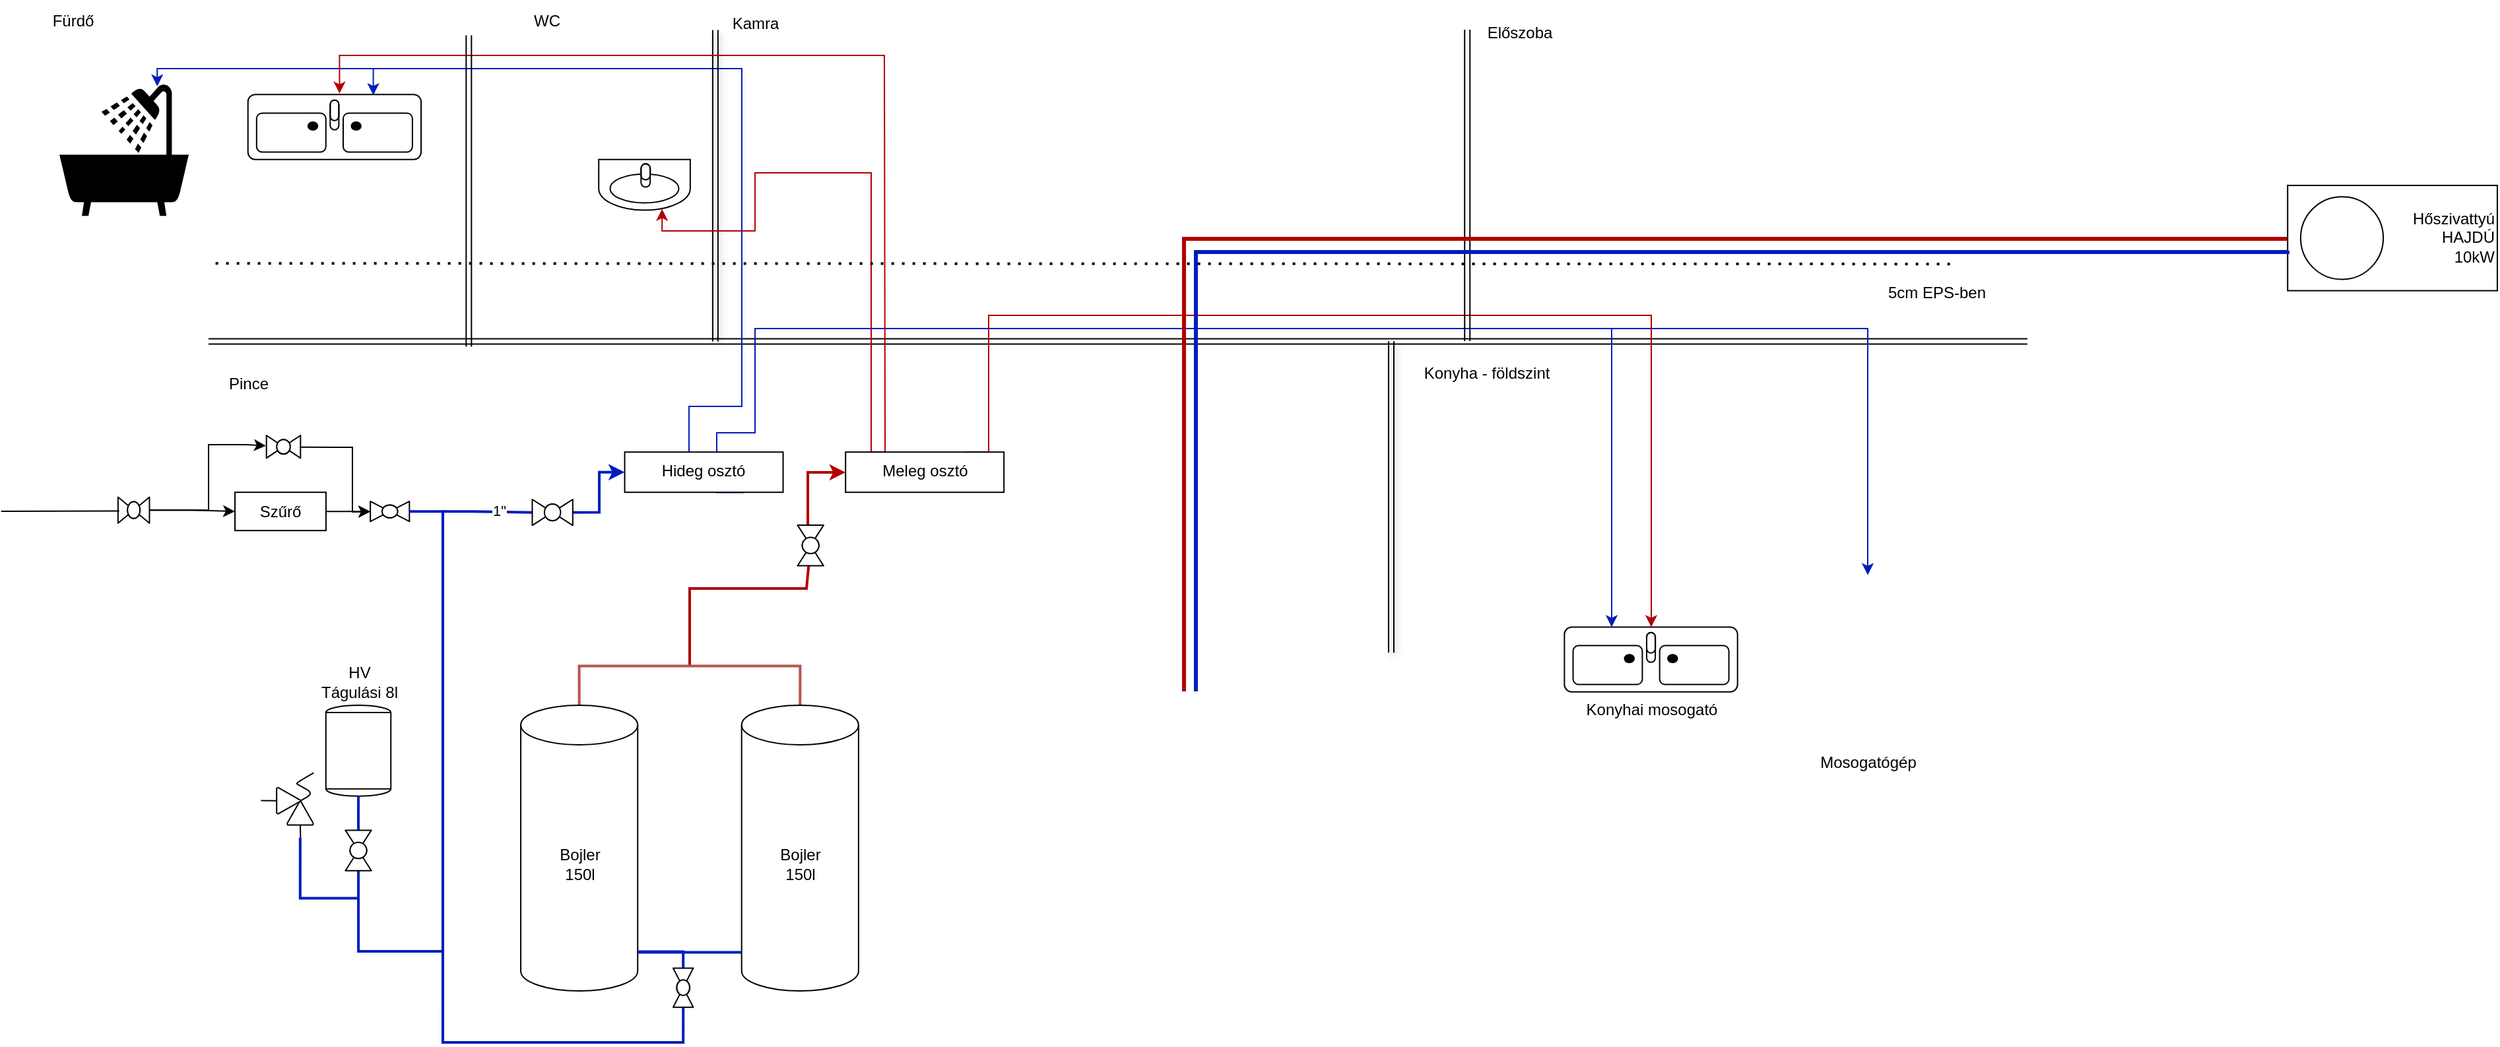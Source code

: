 <mxfile version="21.4.0" type="github">
  <diagram name="1 oldal" id="jvNphXMIYPQxpUtvR7uq">
    <mxGraphModel dx="735" dy="451" grid="1" gridSize="9.842" guides="1" tooltips="1" connect="1" arrows="1" fold="1" page="1" pageScale="1" pageWidth="1654" pageHeight="1169" math="0" shadow="0">
      <root>
        <mxCell id="0" />
        <mxCell id="1" parent="0" />
        <mxCell id="dYHvJgpNGXKCkweWiK8t-9" value="" style="edgeStyle=orthogonalEdgeStyle;rounded=0;orthogonalLoop=1;jettySize=auto;html=1;" parent="1" source="dYHvJgpNGXKCkweWiK8t-1" target="dYHvJgpNGXKCkweWiK8t-8" edge="1">
          <mxGeometry relative="1" as="geometry" />
        </mxCell>
        <mxCell id="dYHvJgpNGXKCkweWiK8t-14" value="" style="edgeStyle=orthogonalEdgeStyle;rounded=0;orthogonalLoop=1;jettySize=auto;html=1;entryX=-0.016;entryY=0.457;entryDx=0;entryDy=0;entryPerimeter=0;" parent="1" source="dYHvJgpNGXKCkweWiK8t-1" target="dYHvJgpNGXKCkweWiK8t-12" edge="1">
          <mxGeometry relative="1" as="geometry">
            <mxPoint x="95.53" y="568.15" as="targetPoint" />
            <Array as="points">
              <mxPoint x="167" y="650" />
              <mxPoint x="167" y="600" />
              <mxPoint x="196" y="600" />
            </Array>
          </mxGeometry>
        </mxCell>
        <mxCell id="dYHvJgpNGXKCkweWiK8t-1" value="" style="verticalLabelPosition=bottom;align=center;html=1;verticalAlign=top;pointerEvents=1;dashed=0;shape=mxgraph.pid2valves.valve;valveType=ball" parent="1" vertex="1">
          <mxGeometry x="98.43" y="639.76" width="23.8" height="19.69" as="geometry" />
        </mxCell>
        <mxCell id="dYHvJgpNGXKCkweWiK8t-7" value="" style="endArrow=none;html=1;rounded=0;entryX=0.039;entryY=0.532;entryDx=0;entryDy=0;entryPerimeter=0;" parent="1" edge="1" target="dYHvJgpNGXKCkweWiK8t-1">
          <mxGeometry width="50" height="50" relative="1" as="geometry">
            <mxPoint x="9.84" y="650.45" as="sourcePoint" />
            <mxPoint x="68.84" y="650.45" as="targetPoint" />
          </mxGeometry>
        </mxCell>
        <mxCell id="dYHvJgpNGXKCkweWiK8t-11" value="" style="edgeStyle=orthogonalEdgeStyle;rounded=0;orthogonalLoop=1;jettySize=auto;html=1;" parent="1" source="dYHvJgpNGXKCkweWiK8t-8" target="dYHvJgpNGXKCkweWiK8t-10" edge="1">
          <mxGeometry relative="1" as="geometry" />
        </mxCell>
        <mxCell id="dYHvJgpNGXKCkweWiK8t-8" value="Szűrő" style="rounded=0;whiteSpace=wrap;html=1;" parent="1" vertex="1">
          <mxGeometry x="187.01" y="636.09" width="68.96" height="29.01" as="geometry" />
        </mxCell>
        <mxCell id="dYHvJgpNGXKCkweWiK8t-25" value="" style="edgeStyle=orthogonalEdgeStyle;rounded=0;orthogonalLoop=1;jettySize=auto;html=1;entryX=0;entryY=0.5;entryDx=0;entryDy=0;strokeWidth=2;fillColor=#0050ef;strokeColor=#001DBC;exitX=0.007;exitY=0.499;exitDx=0;exitDy=0;exitPerimeter=0;" parent="1" source="dYHvJgpNGXKCkweWiK8t-117" target="dYHvJgpNGXKCkweWiK8t-24" edge="1">
          <mxGeometry relative="1" as="geometry">
            <Array as="points">
              <mxPoint x="463" y="651" />
              <mxPoint x="463" y="621" />
            </Array>
          </mxGeometry>
        </mxCell>
        <mxCell id="dYHvJgpNGXKCkweWiK8t-10" value="" style="verticalLabelPosition=bottom;align=center;html=1;verticalAlign=top;pointerEvents=1;dashed=0;shape=mxgraph.pid2valves.valve;valveType=ball" parent="1" vertex="1">
          <mxGeometry x="289.58" y="642.98" width="29.59" height="15.23" as="geometry" />
        </mxCell>
        <mxCell id="dYHvJgpNGXKCkweWiK8t-12" value="" style="verticalLabelPosition=bottom;align=center;html=1;verticalAlign=top;pointerEvents=1;dashed=0;shape=mxgraph.pid2valves.valve;valveType=ball" parent="1" vertex="1">
          <mxGeometry x="210.85" y="593" width="25.81" height="17.2" as="geometry" />
        </mxCell>
        <mxCell id="dYHvJgpNGXKCkweWiK8t-17" value="" style="endArrow=classic;html=1;rounded=0;exitX=0.977;exitY=0.518;exitDx=0;exitDy=0;exitPerimeter=0;entryX=0.002;entryY=0.515;entryDx=0;entryDy=0;entryPerimeter=0;" parent="1" source="dYHvJgpNGXKCkweWiK8t-12" target="dYHvJgpNGXKCkweWiK8t-10" edge="1">
          <mxGeometry width="50" height="50" relative="1" as="geometry">
            <mxPoint x="304.57" y="664.46" as="sourcePoint" />
            <mxPoint x="354.57" y="614.46" as="targetPoint" />
            <Array as="points">
              <mxPoint x="276" y="602" />
              <mxPoint x="276" y="651" />
            </Array>
          </mxGeometry>
        </mxCell>
        <mxCell id="dYHvJgpNGXKCkweWiK8t-23" value="" style="shape=link;html=1;rounded=0;" parent="1" edge="1">
          <mxGeometry width="100" relative="1" as="geometry">
            <mxPoint x="166.95" y="521.73" as="sourcePoint" />
            <mxPoint x="1544.95" y="521.73" as="targetPoint" />
          </mxGeometry>
        </mxCell>
        <mxCell id="dYHvJgpNGXKCkweWiK8t-79" style="edgeStyle=orthogonalEdgeStyle;rounded=0;orthogonalLoop=1;jettySize=auto;html=1;exitX=0.25;exitY=0;exitDx=0;exitDy=0;entryX=0.724;entryY=0.009;entryDx=0;entryDy=0;entryPerimeter=0;fillColor=#0050ef;strokeColor=#001DBC;" parent="1" source="dYHvJgpNGXKCkweWiK8t-24" target="dYHvJgpNGXKCkweWiK8t-71" edge="1">
          <mxGeometry relative="1" as="geometry">
            <Array as="points">
              <mxPoint x="531" y="636" />
              <mxPoint x="531" y="571" />
              <mxPoint x="571" y="571" />
              <mxPoint x="571" y="315" />
              <mxPoint x="292" y="315" />
            </Array>
          </mxGeometry>
        </mxCell>
        <mxCell id="dYHvJgpNGXKCkweWiK8t-80" style="edgeStyle=orthogonalEdgeStyle;rounded=0;orthogonalLoop=1;jettySize=auto;html=1;exitX=0.25;exitY=0;exitDx=0;exitDy=0;entryX=0.756;entryY=0.019;entryDx=0;entryDy=0;entryPerimeter=0;fillColor=#0050ef;strokeColor=#001DBC;" parent="1" source="dYHvJgpNGXKCkweWiK8t-24" target="dYHvJgpNGXKCkweWiK8t-70" edge="1">
          <mxGeometry relative="1" as="geometry">
            <Array as="points">
              <mxPoint x="531" y="636" />
              <mxPoint x="531" y="571" />
              <mxPoint x="571" y="571" />
              <mxPoint x="571" y="315" />
              <mxPoint x="128" y="315" />
            </Array>
          </mxGeometry>
        </mxCell>
        <mxCell id="dYHvJgpNGXKCkweWiK8t-133" style="edgeStyle=orthogonalEdgeStyle;rounded=0;orthogonalLoop=1;jettySize=auto;html=1;exitX=0.75;exitY=1;exitDx=0;exitDy=0;fillColor=#0050ef;strokeColor=#001DBC;" parent="1" source="dYHvJgpNGXKCkweWiK8t-24" target="dYHvJgpNGXKCkweWiK8t-131" edge="1">
          <mxGeometry relative="1" as="geometry">
            <Array as="points">
              <mxPoint x="552" y="591" />
              <mxPoint x="581" y="591" />
              <mxPoint x="581" y="512" />
              <mxPoint x="1230" y="512" />
            </Array>
          </mxGeometry>
        </mxCell>
        <mxCell id="dYHvJgpNGXKCkweWiK8t-135" style="edgeStyle=orthogonalEdgeStyle;rounded=0;orthogonalLoop=1;jettySize=auto;html=1;exitX=0.75;exitY=1;exitDx=0;exitDy=0;fillColor=#0050ef;strokeColor=#001DBC;" parent="1" source="dYHvJgpNGXKCkweWiK8t-24" target="dYHvJgpNGXKCkweWiK8t-132" edge="1">
          <mxGeometry relative="1" as="geometry">
            <Array as="points">
              <mxPoint x="552" y="591" />
              <mxPoint x="581" y="591" />
              <mxPoint x="581" y="512" />
              <mxPoint x="1424" y="512" />
            </Array>
          </mxGeometry>
        </mxCell>
        <mxCell id="dYHvJgpNGXKCkweWiK8t-24" value="Hideg osztó" style="whiteSpace=wrap;html=1;verticalAlign=top;dashed=0;" parent="1" vertex="1">
          <mxGeometry x="482.28" y="605.62" width="120" height="30.47" as="geometry" />
        </mxCell>
        <mxCell id="dYHvJgpNGXKCkweWiK8t-26" value="Pince" style="text;html=1;align=center;verticalAlign=middle;resizable=0;points=[];autosize=1;strokeColor=none;fillColor=none;" parent="1" vertex="1">
          <mxGeometry x="172.162" y="539.342" width="49.212" height="29.527" as="geometry" />
        </mxCell>
        <mxCell id="dYHvJgpNGXKCkweWiK8t-27" value="" style="shape=link;html=1;rounded=0;shadow=1;strokeColor=default;" parent="1" edge="1">
          <mxGeometry width="100" relative="1" as="geometry">
            <mxPoint x="550.95" y="521.73" as="sourcePoint" />
            <mxPoint x="550.95" y="285.73" as="targetPoint" />
          </mxGeometry>
        </mxCell>
        <mxCell id="dYHvJgpNGXKCkweWiK8t-28" value="Fürdő" style="text;html=1;align=center;verticalAlign=middle;resizable=0;points=[];autosize=1;strokeColor=none;fillColor=none;" parent="1" vertex="1">
          <mxGeometry x="39.37" y="264.037" width="49.212" height="29.527" as="geometry" />
        </mxCell>
        <mxCell id="dYHvJgpNGXKCkweWiK8t-29" value="Kamra" style="text;html=1;align=center;verticalAlign=middle;resizable=0;points=[];autosize=1;strokeColor=none;fillColor=none;" parent="1" vertex="1">
          <mxGeometry x="551.02" y="265.745" width="59.055" height="29.527" as="geometry" />
        </mxCell>
        <mxCell id="dYHvJgpNGXKCkweWiK8t-78" style="edgeStyle=orthogonalEdgeStyle;rounded=0;orthogonalLoop=1;jettySize=auto;html=1;exitX=0.25;exitY=0;exitDx=0;exitDy=0;entryX=0.692;entryY=0.976;entryDx=0;entryDy=0;entryPerimeter=0;fillColor=#e51400;strokeColor=#B20000;" parent="1" source="dYHvJgpNGXKCkweWiK8t-30" target="dYHvJgpNGXKCkweWiK8t-75" edge="1">
          <mxGeometry relative="1" as="geometry">
            <Array as="points">
              <mxPoint x="669" y="606" />
              <mxPoint x="669" y="394" />
              <mxPoint x="581" y="394" />
              <mxPoint x="581" y="438" />
              <mxPoint x="511" y="438" />
            </Array>
          </mxGeometry>
        </mxCell>
        <mxCell id="dYHvJgpNGXKCkweWiK8t-81" style="edgeStyle=orthogonalEdgeStyle;rounded=0;orthogonalLoop=1;jettySize=auto;html=1;exitX=0.25;exitY=0;exitDx=0;exitDy=0;entryX=0.529;entryY=-0.016;entryDx=0;entryDy=0;entryPerimeter=0;fillColor=#e51400;strokeColor=#B20000;" parent="1" source="dYHvJgpNGXKCkweWiK8t-30" target="dYHvJgpNGXKCkweWiK8t-71" edge="1">
          <mxGeometry relative="1" as="geometry">
            <Array as="points">
              <mxPoint x="680" y="636" />
              <mxPoint x="679" y="305" />
              <mxPoint x="266" y="305" />
            </Array>
          </mxGeometry>
        </mxCell>
        <mxCell id="QWkqbhbts-qKZGGtXhr7-15" style="edgeStyle=orthogonalEdgeStyle;rounded=0;orthogonalLoop=1;jettySize=auto;html=1;exitX=0.75;exitY=0;exitDx=0;exitDy=0;fillColor=#e51400;strokeColor=#B20000;" edge="1" parent="1" source="dYHvJgpNGXKCkweWiK8t-30" target="dYHvJgpNGXKCkweWiK8t-131">
          <mxGeometry relative="1" as="geometry">
            <Array as="points">
              <mxPoint x="758" y="606" />
              <mxPoint x="758" y="502" />
              <mxPoint x="1260" y="502" />
            </Array>
          </mxGeometry>
        </mxCell>
        <mxCell id="dYHvJgpNGXKCkweWiK8t-30" value="Meleg osztó" style="whiteSpace=wrap;html=1;verticalAlign=top;dashed=0;" parent="1" vertex="1">
          <mxGeometry x="649.602" y="605.622" width="120" height="30.47" as="geometry" />
        </mxCell>
        <mxCell id="dYHvJgpNGXKCkweWiK8t-32" value="" style="shape=link;html=1;rounded=0;" parent="1" edge="1">
          <mxGeometry width="100" relative="1" as="geometry">
            <mxPoint x="1120.622" y="521.442" as="sourcePoint" />
            <mxPoint x="1120.622" y="285.442" as="targetPoint" />
          </mxGeometry>
        </mxCell>
        <mxCell id="dYHvJgpNGXKCkweWiK8t-33" value="Előszoba" style="text;html=1;align=center;verticalAlign=middle;resizable=0;points=[];autosize=1;strokeColor=none;fillColor=none;" parent="1" vertex="1">
          <mxGeometry x="1125.307" y="273.595" width="68.897" height="29.527" as="geometry" />
        </mxCell>
        <mxCell id="dYHvJgpNGXKCkweWiK8t-38" value="" style="endArrow=none;dashed=1;html=1;dashPattern=1 3;strokeWidth=2;rounded=0;" parent="1" edge="1">
          <mxGeometry width="50" height="50" relative="1" as="geometry">
            <mxPoint x="1486.32" y="463.09" as="sourcePoint" />
            <mxPoint x="167.0" y="462.61" as="targetPoint" />
          </mxGeometry>
        </mxCell>
        <mxCell id="dYHvJgpNGXKCkweWiK8t-39" value="5cm EPS-ben" style="text;html=1;align=center;verticalAlign=middle;resizable=0;points=[];autosize=1;strokeColor=none;fillColor=none;" parent="1" vertex="1">
          <mxGeometry x="1426.687" y="470.445" width="98.425" height="29.527" as="geometry" />
        </mxCell>
        <mxCell id="dYHvJgpNGXKCkweWiK8t-70" value="" style="shape=mxgraph.signs.people.shower_2;html=1;pointerEvents=1;fillColor=#000000;strokeColor=none;verticalLabelPosition=bottom;verticalAlign=top;align=center;" parent="1" vertex="1">
          <mxGeometry x="54.05" y="326.5" width="98" height="100.13" as="geometry" />
        </mxCell>
        <mxCell id="dYHvJgpNGXKCkweWiK8t-71" value="" style="verticalLabelPosition=bottom;html=1;verticalAlign=top;align=center;shape=mxgraph.floorplan.sink_double2;" parent="1" vertex="1">
          <mxGeometry x="196.85" y="334.64" width="131.16" height="49.22" as="geometry" />
        </mxCell>
        <mxCell id="dYHvJgpNGXKCkweWiK8t-72" value="" style="shape=image;html=1;verticalAlign=top;verticalLabelPosition=bottom;labelBackgroundColor=#ffffff;imageAspect=0;aspect=fixed;image=https://cdn0.iconfinder.com/data/icons/phosphor-duotone-vol-3/256/toilet-duotone-128.png" parent="1" vertex="1">
          <mxGeometry x="383.95" y="405.25" width="78.55" height="78.55" as="geometry" />
        </mxCell>
        <mxCell id="dYHvJgpNGXKCkweWiK8t-73" value="" style="shape=link;html=1;rounded=0;" parent="1" edge="1">
          <mxGeometry width="100" relative="1" as="geometry">
            <mxPoint x="364.172" y="525.732" as="sourcePoint" />
            <mxPoint x="364.172" y="289.732" as="targetPoint" />
          </mxGeometry>
        </mxCell>
        <mxCell id="dYHvJgpNGXKCkweWiK8t-74" value="WC" style="text;html=1;align=center;verticalAlign=middle;resizable=0;points=[];autosize=1;strokeColor=none;fillColor=none;" parent="1" vertex="1">
          <mxGeometry x="403.54" y="263.752" width="39.37" height="29.527" as="geometry" />
        </mxCell>
        <mxCell id="dYHvJgpNGXKCkweWiK8t-75" value="" style="verticalLabelPosition=bottom;html=1;verticalAlign=top;align=center;shape=mxgraph.floorplan.sink_1;" parent="1" vertex="1">
          <mxGeometry x="462.6" y="383.86" width="69.33" height="38.43" as="geometry" />
        </mxCell>
        <mxCell id="dYHvJgpNGXKCkweWiK8t-83" value="HV&lt;br&gt;Tágulási 8l" style="shape=mxgraph.pid.vessels.tank;pointerEvents=1;align=center;verticalLabelPosition=top;verticalAlign=bottom;dashed=0;html=1;direction=east;labelPosition=center;" parent="1" vertex="1">
          <mxGeometry x="255.905" y="797.475" width="49.212" height="68.897" as="geometry" />
        </mxCell>
        <mxCell id="dYHvJgpNGXKCkweWiK8t-86" value="" style="edgeStyle=orthogonalEdgeStyle;rounded=0;orthogonalLoop=1;jettySize=auto;html=1;exitX=0.5;exitY=1;exitDx=0;exitDy=0;exitPerimeter=0;fillColor=#0050ef;strokeColor=#001DBC;strokeWidth=2;endArrow=none;endFill=0;" parent="1" source="dYHvJgpNGXKCkweWiK8t-83" target="dYHvJgpNGXKCkweWiK8t-85" edge="1">
          <mxGeometry relative="1" as="geometry">
            <mxPoint x="278.57" y="1071.74" as="targetPoint" />
            <mxPoint x="278.57" y="1020.74" as="sourcePoint" />
            <Array as="points" />
          </mxGeometry>
        </mxCell>
        <mxCell id="QWkqbhbts-qKZGGtXhr7-11" style="edgeStyle=orthogonalEdgeStyle;rounded=0;orthogonalLoop=1;jettySize=auto;html=1;strokeWidth=2;fillColor=#0050ef;strokeColor=#001DBC;endArrow=none;endFill=0;" edge="1" parent="1" source="dYHvJgpNGXKCkweWiK8t-85">
          <mxGeometry relative="1" as="geometry">
            <mxPoint x="344" y="984" as="targetPoint" />
            <Array as="points">
              <mxPoint x="281" y="984" />
            </Array>
          </mxGeometry>
        </mxCell>
        <mxCell id="dYHvJgpNGXKCkweWiK8t-85" value="" style="verticalLabelPosition=bottom;align=center;html=1;verticalAlign=top;pointerEvents=1;dashed=0;shape=mxgraph.pid2valves.valve;valveType=ball;rotation=90;" parent="1" vertex="1">
          <mxGeometry x="265.173" y="897.692" width="30.67" height="19.68" as="geometry" />
        </mxCell>
        <mxCell id="dYHvJgpNGXKCkweWiK8t-110" style="edgeStyle=orthogonalEdgeStyle;rounded=0;orthogonalLoop=1;jettySize=auto;html=1;exitX=0.75;exitY=1;exitDx=0;exitDy=0;endArrow=none;endFill=0;fillColor=#0050ef;strokeColor=#001DBC;strokeWidth=2;" parent="1" source="dYHvJgpNGXKCkweWiK8t-103" edge="1">
          <mxGeometry relative="1" as="geometry">
            <mxPoint x="279.57" y="943.74" as="targetPoint" />
            <mxPoint x="240.548" y="1014.24" as="sourcePoint" />
            <Array as="points">
              <mxPoint x="236.57" y="943.74" />
            </Array>
          </mxGeometry>
        </mxCell>
        <mxCell id="dYHvJgpNGXKCkweWiK8t-103" value="" style="group;movable=1;resizable=1;rotatable=1;deletable=1;editable=1;locked=0;connectable=1;" parent="1" vertex="1" connectable="0">
          <mxGeometry x="206.69" y="858.69" width="39.65" height="39" as="geometry" />
        </mxCell>
        <mxCell id="dYHvJgpNGXKCkweWiK8t-104" value="" style="strokeWidth=1;html=1;shape=mxgraph.flowchart.extract_or_measurement;whiteSpace=wrap;container=0;" parent="dYHvJgpNGXKCkweWiK8t-103" vertex="1">
          <mxGeometry x="19.91" y="11.4" width="19.74" height="18.2" as="geometry" />
        </mxCell>
        <mxCell id="dYHvJgpNGXKCkweWiK8t-105" value="" style="strokeWidth=1;html=1;shape=mxgraph.flowchart.extract_or_measurement;whiteSpace=wrap;rotation=90;container=0;" parent="dYHvJgpNGXKCkweWiK8t-103" vertex="1">
          <mxGeometry x="11.123" y="2.072" width="19.74" height="18.2" as="geometry" />
        </mxCell>
        <mxCell id="dYHvJgpNGXKCkweWiK8t-106" value="" style="endArrow=none;html=1;rounded=1;edgeStyle=isometricEdgeStyle;exitX=0.5;exitY=0;exitDx=0;exitDy=0;exitPerimeter=0;" parent="dYHvJgpNGXKCkweWiK8t-103" source="dYHvJgpNGXKCkweWiK8t-105" edge="1">
          <mxGeometry width="50" height="50" relative="1" as="geometry">
            <mxPoint x="40.09" y="11.4" as="sourcePoint" />
            <mxPoint x="40" y="-10" as="targetPoint" />
            <Array as="points">
              <mxPoint x="30" />
            </Array>
          </mxGeometry>
        </mxCell>
        <mxCell id="dYHvJgpNGXKCkweWiK8t-107" value="" style="endArrow=none;html=1;rounded=0;exitX=0.5;exitY=1;exitDx=0;exitDy=0;exitPerimeter=0;" parent="dYHvJgpNGXKCkweWiK8t-103" source="dYHvJgpNGXKCkweWiK8t-104" edge="1">
          <mxGeometry width="50" height="50" relative="1" as="geometry">
            <mxPoint x="79" y="30" as="sourcePoint" />
            <mxPoint x="30" y="39" as="targetPoint" />
          </mxGeometry>
        </mxCell>
        <mxCell id="dYHvJgpNGXKCkweWiK8t-108" value="" style="endArrow=none;html=1;rounded=0;exitX=0.5;exitY=1;exitDx=0;exitDy=0;exitPerimeter=0;" parent="dYHvJgpNGXKCkweWiK8t-103" source="dYHvJgpNGXKCkweWiK8t-105" edge="1">
          <mxGeometry width="50" height="50" relative="1" as="geometry">
            <mxPoint x="39.842" y="39.842" as="sourcePoint" />
            <mxPoint y="11" as="targetPoint" />
          </mxGeometry>
        </mxCell>
        <mxCell id="dYHvJgpNGXKCkweWiK8t-118" value="" style="edgeStyle=orthogonalEdgeStyle;rounded=0;orthogonalLoop=1;jettySize=auto;html=1;strokeWidth=2;fillColor=#0050ef;strokeColor=#001DBC;endArrow=none;endFill=0;" parent="1" source="dYHvJgpNGXKCkweWiK8t-10" target="dYHvJgpNGXKCkweWiK8t-117" edge="1">
          <mxGeometry relative="1" as="geometry">
            <mxPoint x="564.84" y="734.73" as="sourcePoint" />
            <mxPoint x="649.84" y="437.73" as="targetPoint" />
          </mxGeometry>
        </mxCell>
        <mxCell id="dYHvJgpNGXKCkweWiK8t-119" value="1&quot;" style="edgeLabel;html=1;align=center;verticalAlign=middle;resizable=0;points=[];" parent="dYHvJgpNGXKCkweWiK8t-118" vertex="1" connectable="0">
          <mxGeometry x="0.451" y="2" relative="1" as="geometry">
            <mxPoint as="offset" />
          </mxGeometry>
        </mxCell>
        <mxCell id="dYHvJgpNGXKCkweWiK8t-117" value="" style="verticalLabelPosition=bottom;align=center;html=1;verticalAlign=top;pointerEvents=1;dashed=0;shape=mxgraph.pid2valves.valve;valveType=ball;rotation=-180;" parent="1" vertex="1">
          <mxGeometry x="412.245" y="641.485" width="30.67" height="19.68" as="geometry" />
        </mxCell>
        <mxCell id="dYHvJgpNGXKCkweWiK8t-128" value="" style="edgeStyle=orthogonalEdgeStyle;rounded=0;orthogonalLoop=1;jettySize=auto;html=1;fillColor=#e51400;strokeColor=#B20000;strokeWidth=2;exitX=-0.016;exitY=0.547;exitDx=0;exitDy=0;exitPerimeter=0;" parent="1" source="dYHvJgpNGXKCkweWiK8t-120" target="dYHvJgpNGXKCkweWiK8t-30" edge="1">
          <mxGeometry relative="1" as="geometry">
            <mxPoint x="856" y="433" as="targetPoint" />
            <Array as="points">
              <mxPoint x="621" y="661" />
              <mxPoint x="621" y="621" />
            </Array>
          </mxGeometry>
        </mxCell>
        <mxCell id="QWkqbhbts-qKZGGtXhr7-14" style="edgeStyle=orthogonalEdgeStyle;rounded=0;orthogonalLoop=1;jettySize=auto;html=1;fillColor=#e51400;strokeColor=#B20000;strokeWidth=2;endArrow=none;endFill=0;" edge="1" parent="1" source="dYHvJgpNGXKCkweWiK8t-120">
          <mxGeometry relative="1" as="geometry">
            <mxPoint x="531.495" y="767.715" as="targetPoint" />
            <Array as="points">
              <mxPoint x="620" y="709" />
              <mxPoint x="532" y="709" />
            </Array>
          </mxGeometry>
        </mxCell>
        <mxCell id="dYHvJgpNGXKCkweWiK8t-120" value="" style="verticalLabelPosition=bottom;align=center;html=1;verticalAlign=top;pointerEvents=1;dashed=0;shape=mxgraph.pid2valves.valve;valveType=ball;rotation=90;" parent="1" vertex="1">
          <mxGeometry x="607.767" y="666.557" width="30.67" height="19.68" as="geometry" />
        </mxCell>
        <mxCell id="dYHvJgpNGXKCkweWiK8t-129" value="" style="shape=link;html=1;rounded=0;shadow=1;strokeColor=default;" parent="1" edge="1">
          <mxGeometry width="100" relative="1" as="geometry">
            <mxPoint x="1062.993" y="757.662" as="sourcePoint" />
            <mxPoint x="1062.993" y="521.663" as="targetPoint" />
          </mxGeometry>
        </mxCell>
        <mxCell id="dYHvJgpNGXKCkweWiK8t-130" value="Konyha - földszint" style="text;html=1;align=center;verticalAlign=middle;resizable=0;points=[];autosize=1;strokeColor=none;fillColor=none;" parent="1" vertex="1">
          <mxGeometry x="1076.095" y="531.492" width="118.11" height="29.527" as="geometry" />
        </mxCell>
        <mxCell id="dYHvJgpNGXKCkweWiK8t-131" value="Konyhai mosogató" style="verticalLabelPosition=bottom;html=1;verticalAlign=top;align=center;shape=mxgraph.floorplan.sink_double2;" parent="1" vertex="1">
          <mxGeometry x="1194.202" y="738.212" width="131.16" height="49.22" as="geometry" />
        </mxCell>
        <mxCell id="dYHvJgpNGXKCkweWiK8t-132" value="Mosogatógép" style="shape=image;html=1;verticalAlign=top;verticalLabelPosition=bottom;labelBackgroundColor=#ffffff;imageAspect=0;aspect=fixed;image=https://cdn3.iconfinder.com/data/icons/modern-electronic-outline/64/Electronic__16-wasing_machine-128.png;strokeWidth=1;" parent="1" vertex="1">
          <mxGeometry x="1359.65" y="698.82" width="128" height="128" as="geometry" />
        </mxCell>
        <mxCell id="QWkqbhbts-qKZGGtXhr7-4" style="edgeStyle=orthogonalEdgeStyle;rounded=0;orthogonalLoop=1;jettySize=auto;html=1;exitX=0.5;exitY=0;exitDx=0;exitDy=0;exitPerimeter=0;entryX=0.5;entryY=0;entryDx=0;entryDy=0;entryPerimeter=0;endArrow=none;endFill=0;fillColor=#f8cecc;strokeColor=#b85450;strokeWidth=2;" edge="1" parent="1" source="QWkqbhbts-qKZGGtXhr7-1" target="QWkqbhbts-qKZGGtXhr7-2">
          <mxGeometry relative="1" as="geometry">
            <mxPoint x="506.857" y="767.94" as="targetPoint" />
            <Array as="points">
              <mxPoint x="448.05" y="767.72" />
              <mxPoint x="615.05" y="767.72" />
            </Array>
          </mxGeometry>
        </mxCell>
        <mxCell id="QWkqbhbts-qKZGGtXhr7-7" style="edgeStyle=orthogonalEdgeStyle;rounded=0;orthogonalLoop=1;jettySize=auto;html=1;exitX=0.5;exitY=1;exitDx=0;exitDy=0;exitPerimeter=0;entryX=0.5;entryY=1;entryDx=0;entryDy=0;entryPerimeter=0;fillColor=#0050ef;strokeColor=#001DBC;strokeWidth=2;" edge="1" parent="1" source="QWkqbhbts-qKZGGtXhr7-1" target="QWkqbhbts-qKZGGtXhr7-2">
          <mxGeometry relative="1" as="geometry">
            <Array as="points">
              <mxPoint x="448.05" y="984.72" />
              <mxPoint x="615.05" y="984.72" />
            </Array>
          </mxGeometry>
        </mxCell>
        <mxCell id="QWkqbhbts-qKZGGtXhr7-1" value="Bojler&lt;br&gt;150l" style="shape=cylinder3;whiteSpace=wrap;html=1;boundedLbl=1;backgroundOutline=1;size=15;" vertex="1" parent="1">
          <mxGeometry x="403.54" y="797.47" width="88.58" height="216.53" as="geometry" />
        </mxCell>
        <mxCell id="QWkqbhbts-qKZGGtXhr7-2" value="Bojler&lt;br&gt;150l" style="shape=cylinder3;whiteSpace=wrap;html=1;boundedLbl=1;backgroundOutline=1;size=15;" vertex="1" parent="1">
          <mxGeometry x="570.862" y="797.472" width="88.58" height="216.53" as="geometry" />
        </mxCell>
        <mxCell id="QWkqbhbts-qKZGGtXhr7-9" style="edgeStyle=orthogonalEdgeStyle;rounded=0;orthogonalLoop=1;jettySize=auto;html=1;strokeWidth=2;fillColor=#0050ef;strokeColor=#001DBC;endArrow=none;endFill=0;" edge="1" parent="1" source="QWkqbhbts-qKZGGtXhr7-8">
          <mxGeometry relative="1" as="geometry">
            <mxPoint x="492.125" y="984.25" as="targetPoint" />
            <Array as="points">
              <mxPoint x="527" y="984" />
            </Array>
          </mxGeometry>
        </mxCell>
        <mxCell id="QWkqbhbts-qKZGGtXhr7-10" style="edgeStyle=orthogonalEdgeStyle;rounded=0;orthogonalLoop=1;jettySize=auto;html=1;fillColor=#0050ef;strokeColor=#001DBC;strokeWidth=2;endArrow=none;endFill=0;" edge="1" parent="1" source="QWkqbhbts-qKZGGtXhr7-8">
          <mxGeometry relative="1" as="geometry">
            <mxPoint x="344.487" y="649.605" as="targetPoint" />
            <Array as="points">
              <mxPoint x="527" y="1053" />
              <mxPoint x="345" y="1053" />
            </Array>
          </mxGeometry>
        </mxCell>
        <mxCell id="QWkqbhbts-qKZGGtXhr7-8" value="" style="verticalLabelPosition=bottom;align=center;html=1;verticalAlign=top;pointerEvents=1;dashed=0;shape=mxgraph.pid2valves.valve;valveType=ball;rotation=-90;" vertex="1" parent="1">
          <mxGeometry x="511.812" y="1003.932" width="29.59" height="15.23" as="geometry" />
        </mxCell>
        <mxCell id="QWkqbhbts-qKZGGtXhr7-22" style="edgeStyle=orthogonalEdgeStyle;rounded=0;orthogonalLoop=1;jettySize=auto;html=1;strokeWidth=3;fillColor=#e51400;strokeColor=#B20000;endArrow=none;endFill=0;" edge="1" parent="1">
          <mxGeometry relative="1" as="geometry">
            <mxPoint x="906" y="787" as="targetPoint" />
            <mxPoint x="1742" y="443" as="sourcePoint" />
            <Array as="points">
              <mxPoint x="1742" y="444" />
              <mxPoint x="906" y="444" />
              <mxPoint x="906" y="787" />
            </Array>
          </mxGeometry>
        </mxCell>
        <mxCell id="QWkqbhbts-qKZGGtXhr7-23" value="" style="group" vertex="1" connectable="0" parent="1">
          <mxGeometry x="1742.12" y="403.54" width="158.86" height="79.76" as="geometry" />
        </mxCell>
        <mxCell id="QWkqbhbts-qKZGGtXhr7-17" value="Hőszivattyú&lt;br style=&quot;border-color: var(--border-color);&quot;&gt;HAJDÚ&lt;br style=&quot;border-color: var(--border-color);&quot;&gt;10kW" style="rounded=0;whiteSpace=wrap;html=1;align=right;" vertex="1" parent="QWkqbhbts-qKZGGtXhr7-23">
          <mxGeometry width="158.86" height="79.76" as="geometry" />
        </mxCell>
        <mxCell id="QWkqbhbts-qKZGGtXhr7-19" value="" style="ellipse;whiteSpace=wrap;html=1;aspect=fixed;" vertex="1" parent="QWkqbhbts-qKZGGtXhr7-23">
          <mxGeometry x="9.84" y="8.57" width="62.62" height="62.62" as="geometry" />
        </mxCell>
        <mxCell id="QWkqbhbts-qKZGGtXhr7-24" style="edgeStyle=orthogonalEdgeStyle;rounded=0;orthogonalLoop=1;jettySize=auto;html=1;strokeWidth=3;fillColor=#0050ef;strokeColor=#001DBC;endArrow=none;endFill=0;" edge="1" parent="1">
          <mxGeometry relative="1" as="geometry">
            <mxPoint x="915" y="787" as="targetPoint" />
            <mxPoint x="1742" y="454" as="sourcePoint" />
            <Array as="points">
              <mxPoint x="1742" y="453" />
              <mxPoint x="1742" y="454" />
              <mxPoint x="916" y="454" />
            </Array>
          </mxGeometry>
        </mxCell>
      </root>
    </mxGraphModel>
  </diagram>
</mxfile>
